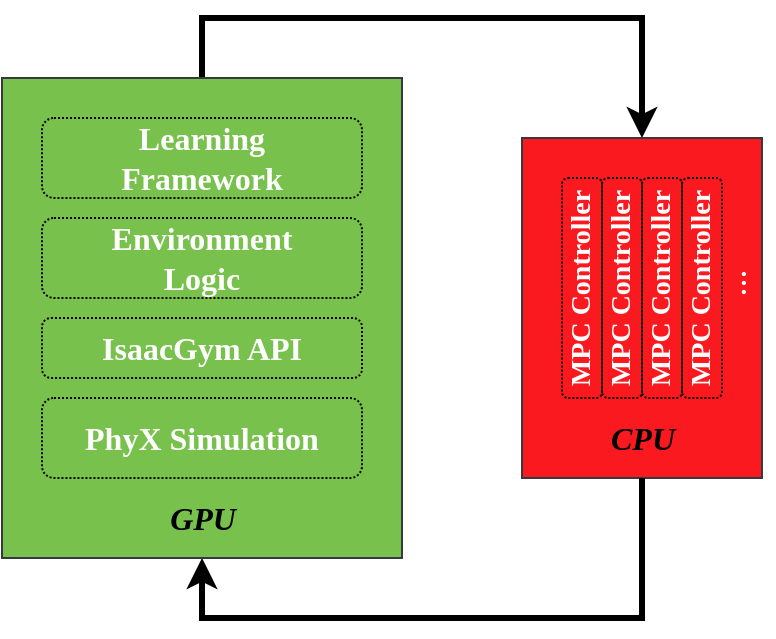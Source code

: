 <mxfile scale="2" border="0">
    <diagram id="DGBlqrFxvaZjDMD5XtuF" name="第 1 页">
        <mxGraphModel dx="591" dy="511" grid="1" gridSize="10" guides="1" tooltips="1" connect="1" arrows="1" fold="1" page="1" pageScale="1" pageWidth="827" pageHeight="1169" math="0" shadow="0">
            <root>
                <mxCell id="0"/>
                <mxCell id="1" parent="0"/>
                <mxCell id="56" value="" style="rounded=0;whiteSpace=wrap;html=1;fillColor=#FA191F;fontFamily=Times New Roman;fontSize=13;strokeColor=#36393d;sketch=0;fontColor=#FFFFFF;glass=0;shadow=0;" parent="1" vertex="1">
                    <mxGeometry x="440" y="290" width="120" height="170" as="geometry"/>
                </mxCell>
                <mxCell id="59" style="edgeStyle=orthogonalEdgeStyle;rounded=0;html=1;startArrow=none;startFill=0;entryX=0.5;entryY=1;entryDx=0;entryDy=0;fontFamily=Times New Roman;fontSize=13;sketch=0;strokeWidth=3;" parent="1" source="56" target="49" edge="1">
                    <mxGeometry relative="1" as="geometry">
                        <mxPoint x="340" y="580" as="targetPoint"/>
                        <Array as="points">
                            <mxPoint x="500" y="530"/>
                            <mxPoint x="280" y="530"/>
                        </Array>
                    </mxGeometry>
                </mxCell>
                <mxCell id="58" style="edgeStyle=orthogonalEdgeStyle;rounded=0;html=1;startArrow=none;startFill=0;entryX=0.5;entryY=0;entryDx=0;entryDy=0;exitX=0.5;exitY=0;exitDx=0;exitDy=0;fontFamily=Times New Roman;fontSize=13;sketch=0;strokeWidth=3;" parent="1" source="49" target="56" edge="1">
                    <mxGeometry relative="1" as="geometry">
                        <mxPoint x="280" y="170" as="targetPoint"/>
                        <Array as="points">
                            <mxPoint x="280" y="230"/>
                            <mxPoint x="500" y="230"/>
                        </Array>
                    </mxGeometry>
                </mxCell>
                <mxCell id="49" value="" style="rounded=0;whiteSpace=wrap;html=1;fillColor=#78C14C;fontFamily=Times New Roman;fontSize=13;strokeColor=#36393d;sketch=0;fillStyle=auto;" parent="1" vertex="1">
                    <mxGeometry x="180" y="260" width="200" height="240" as="geometry"/>
                </mxCell>
                <mxCell id="4" value="Learning&lt;br style=&quot;font-size: 16px;&quot;&gt;Framework" style="rounded=1;whiteSpace=wrap;html=1;fontFamily=Times New Roman;fontSize=16;fontStyle=1;fillColor=none;strokeWidth=1;dashed=1;dashPattern=1 1;sketch=0;fontColor=#FFFFFF;" parent="1" vertex="1">
                    <mxGeometry x="200" y="280" width="160" height="40" as="geometry"/>
                </mxCell>
                <mxCell id="7" value="Environment&lt;br style=&quot;font-size: 16px;&quot;&gt;Logic" style="rounded=1;whiteSpace=wrap;html=1;fontFamily=Times New Roman;fontSize=16;fontStyle=1;fillColor=none;strokeWidth=1;dashed=1;dashPattern=1 1;sketch=0;fontColor=#FFFFFF;" parent="1" vertex="1">
                    <mxGeometry x="200" y="330" width="160" height="40" as="geometry"/>
                </mxCell>
                <mxCell id="8" value="PhyX Simulation" style="rounded=1;whiteSpace=wrap;html=1;fontFamily=Times New Roman;fontSize=16;fontStyle=1;fillColor=none;strokeWidth=1;dashed=1;dashPattern=1 1;sketch=0;fontColor=#FFFFFF;" parent="1" vertex="1">
                    <mxGeometry x="200" y="420" width="160" height="40" as="geometry"/>
                </mxCell>
                <mxCell id="14" value="MPC Controller" style="rounded=1;fontFamily=Times New Roman;fontSize=14;direction=east;horizontal=0;labelPosition=center;verticalLabelPosition=middle;align=center;verticalAlign=middle;fontStyle=1;whiteSpace=wrap;html=1;fillColor=none;dashed=1;dashPattern=1 1;sketch=0;fontColor=#FFFFFF;" parent="1" vertex="1">
                    <mxGeometry x="460" y="310" width="20" height="110" as="geometry"/>
                </mxCell>
                <mxCell id="33" value="IsaacGym API" style="rounded=1;whiteSpace=wrap;html=1;fontFamily=Times New Roman;fontSize=16;fontStyle=1;fillColor=none;strokeWidth=1;dashed=1;dashPattern=1 1;sketch=0;fontColor=#FFFFFF;" parent="1" vertex="1">
                    <mxGeometry x="200" y="380" width="160" height="30" as="geometry"/>
                </mxCell>
                <mxCell id="50" value="GPU" style="text;html=1;align=center;verticalAlign=middle;resizable=0;points=[];autosize=1;strokeColor=none;fillColor=none;fontFamily=Lucida Console;fontSize=16;fontStyle=3;horizontal=1;sketch=0;fontColor=#000000;" parent="1" vertex="1">
                    <mxGeometry x="255" y="470" width="50" height="20" as="geometry"/>
                </mxCell>
                <mxCell id="55" value="..." style="text;html=1;align=center;verticalAlign=middle;resizable=0;points=[];autosize=1;strokeColor=none;fillColor=none;fontFamily=Times New Roman;fontSize=18;horizontal=0;sketch=0;fontColor=#FFFFFF;" parent="1" vertex="1">
                    <mxGeometry x="526" y="353" width="40" height="20" as="geometry"/>
                </mxCell>
                <mxCell id="57" value="CPU" style="text;html=1;align=center;verticalAlign=middle;resizable=0;points=[];autosize=1;strokeColor=none;fillColor=none;fontFamily=Lucida Console;fontSize=16;fontStyle=3;rounded=0;shadow=0;sketch=0;fontColor=#000000;" parent="1" vertex="1">
                    <mxGeometry x="480" y="430" width="40" height="20" as="geometry"/>
                </mxCell>
                <mxCell id="68" value="MPC Controller" style="rounded=1;fontFamily=Times New Roman;fontSize=14;direction=east;horizontal=0;labelPosition=center;verticalLabelPosition=middle;align=center;verticalAlign=middle;fontStyle=1;whiteSpace=wrap;html=1;fillColor=none;dashed=1;dashPattern=1 1;sketch=0;fontColor=#FFFFFF;" parent="1" vertex="1">
                    <mxGeometry x="480" y="310" width="20" height="110" as="geometry"/>
                </mxCell>
                <mxCell id="69" value="MPC Controller" style="rounded=1;fontFamily=Times New Roman;fontSize=14;direction=east;horizontal=0;labelPosition=center;verticalLabelPosition=middle;align=center;verticalAlign=middle;fontStyle=1;whiteSpace=wrap;html=1;fillColor=none;dashed=1;dashPattern=1 1;sketch=0;fontColor=#FFFFFF;" parent="1" vertex="1">
                    <mxGeometry x="500" y="310" width="20" height="110" as="geometry"/>
                </mxCell>
                <mxCell id="70" value="MPC Controller" style="rounded=1;fontFamily=Times New Roman;fontSize=14;direction=east;horizontal=0;labelPosition=center;verticalLabelPosition=middle;align=center;verticalAlign=middle;fontStyle=1;whiteSpace=wrap;html=1;fillColor=none;dashed=1;dashPattern=1 1;sketch=0;fontColor=#FFFFFF;" parent="1" vertex="1">
                    <mxGeometry x="520" y="310" width="20" height="110" as="geometry"/>
                </mxCell>
            </root>
        </mxGraphModel>
    </diagram>
</mxfile>